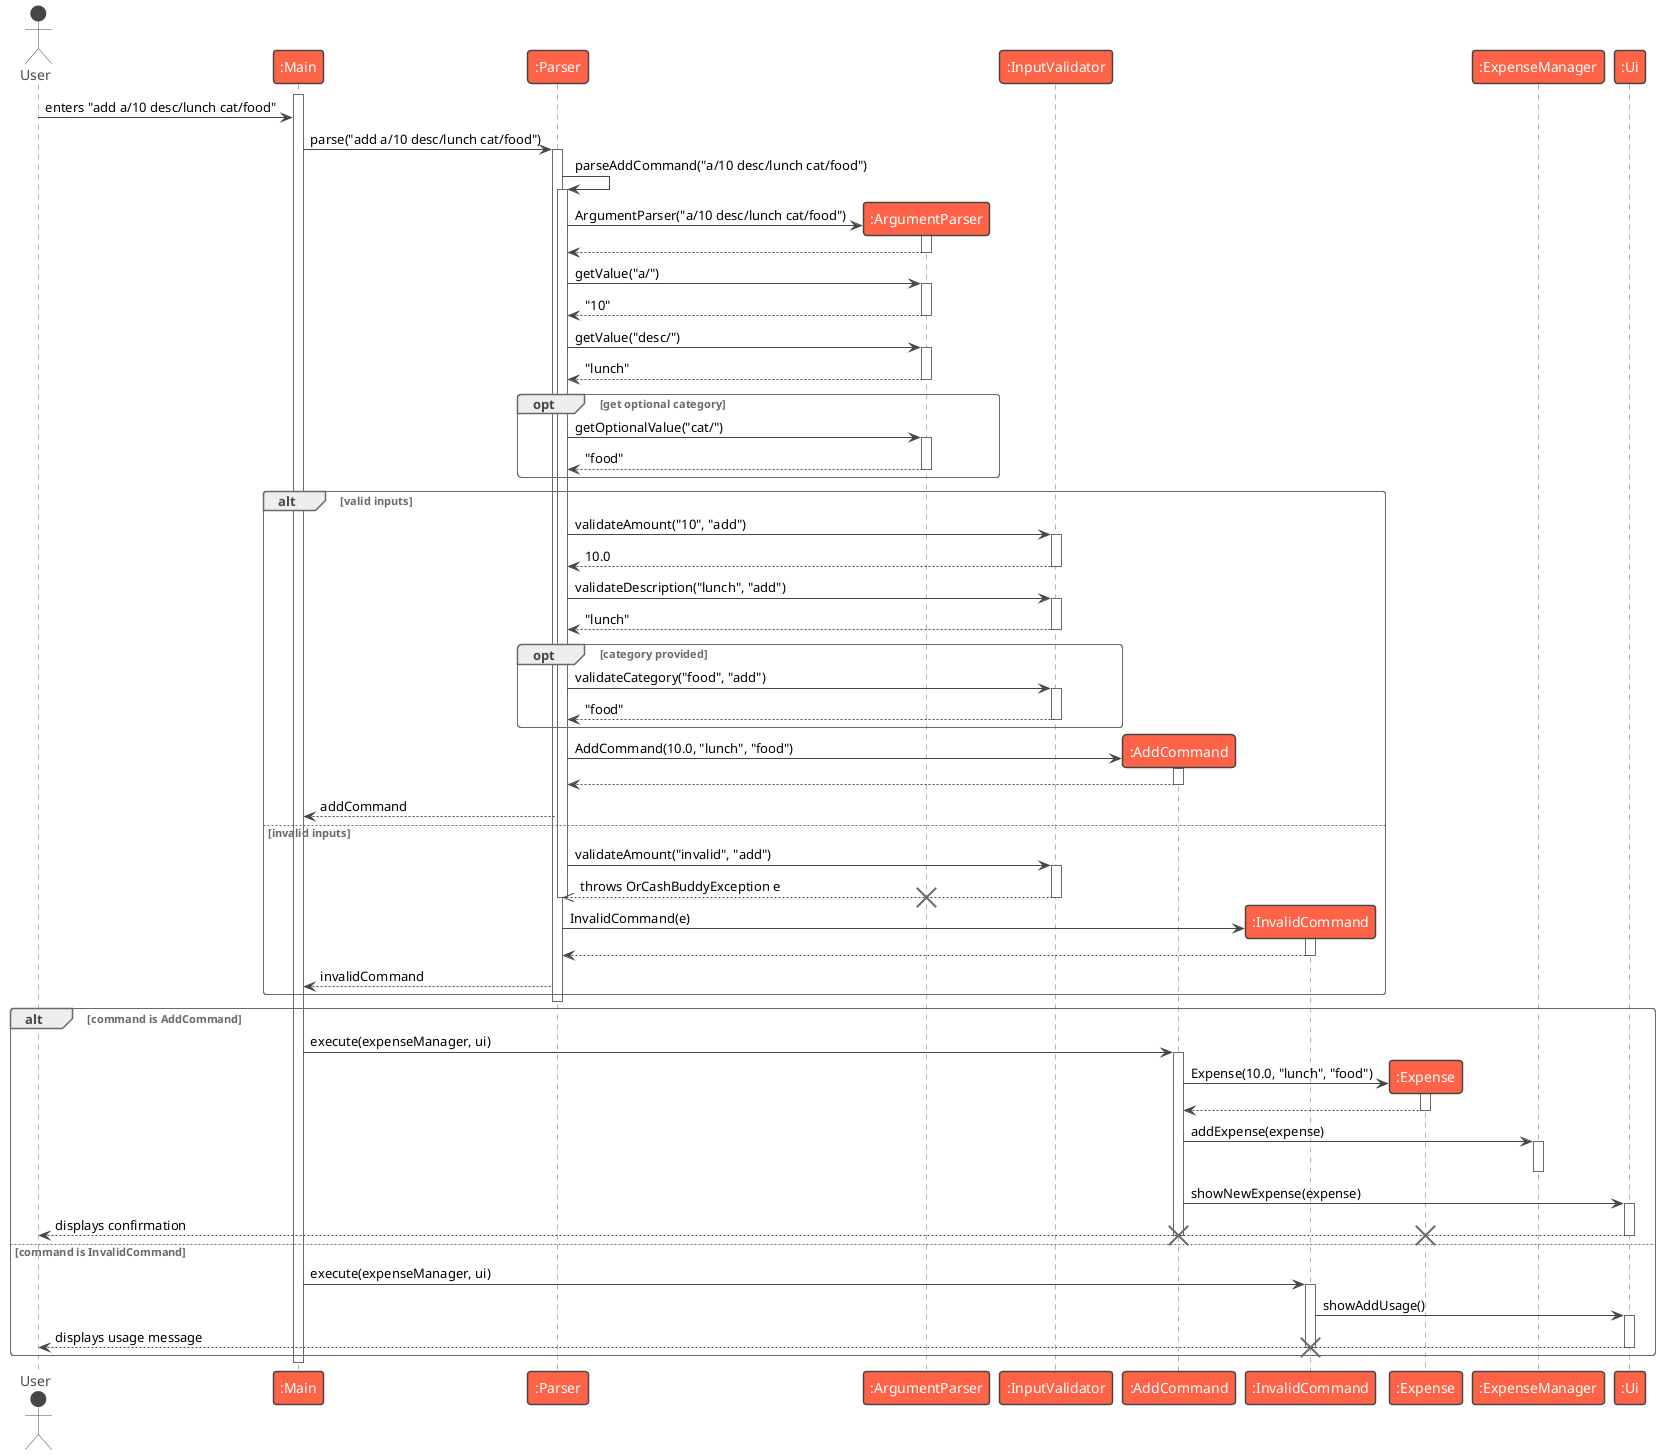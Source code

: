 @startuml
!theme vibrant
actor User
participant ":Main" as Main
participant ":Parser" as Parser
participant ":ArgumentParser" as ArgumentParser
participant ":InputValidator" as InputValidator
participant ":AddCommand" as AddCommand
participant ":InvalidCommand" as InvalidCommand
participant ":Expense" as Expense
participant ":ExpenseManager" as ExpenseManager
participant ":Ui" as Ui

activate Main

User -> Main : enters "add a/10 desc/lunch cat/food"

Main -> Parser : parse("add a/10 desc/lunch cat/food")
activate Parser

Parser -> Parser : parseAddCommand("a/10 desc/lunch cat/food")
activate Parser

create ArgumentParser
Parser -> ArgumentParser : ArgumentParser("a/10 desc/lunch cat/food")
activate ArgumentParser
ArgumentParser --> Parser:
deactivate ArgumentParser

Parser -> ArgumentParser : getValue("a/")
activate ArgumentParser
ArgumentParser --> Parser : "10"
deactivate ArgumentParser

Parser -> ArgumentParser : getValue("desc/")
activate ArgumentParser
ArgumentParser --> Parser : "lunch"
deactivate ArgumentParser

opt get optional category
    Parser -> ArgumentParser : getOptionalValue("cat/")
    activate ArgumentParser
    ArgumentParser --> Parser : "food"
    deactivate ArgumentParser
end

alt valid inputs

    Parser -> InputValidator : validateAmount("10", "add")
    activate InputValidator
    InputValidator --> Parser : 10.0
    deactivate InputValidator
    Parser -> InputValidator : validateDescription("lunch", "add")
    activate InputValidator
    InputValidator --> Parser : "lunch"
    deactivate InputValidator

    opt category provided
        Parser -> InputValidator : validateCategory("food", "add")
        activate InputValidator
        InputValidator --> Parser : "food"
        deactivate InputValidator
    end

    create AddCommand
    Parser -> AddCommand : AddCommand(10.0, "lunch", "food")
    activate AddCommand
    AddCommand --> Parser
    deactivate AddCommand
    Parser --> Main : addCommand

else invalid inputs

    Parser -> InputValidator : validateAmount("invalid", "add")
    activate InputValidator
    InputValidator -->> Parser : throws OrCashBuddyException e
    deactivate InputValidator

    deactivate Parser
    destroy ArgumentParser


    create InvalidCommand
    Parser -> InvalidCommand: InvalidCommand(e)
    activate InvalidCommand
    InvalidCommand --> Parser
    deactivate InvalidCommand
    Parser --> Main : invalidCommand

end

deactivate Parser

alt command is AddCommand
    Main -> AddCommand : execute(expenseManager, ui)
    activate AddCommand

    create Expense
    AddCommand -> Expense : Expense(10.0, "lunch", "food")
    activate Expense
    Expense --> AddCommand
    deactivate Expense

    AddCommand -> ExpenseManager : addExpense(expense)
    activate ExpenseManager
    deactivate ExpenseManager

    AddCommand -> Ui : showNewExpense(expense)
    activate Ui
    Ui --> User : displays confirmation
    deactivate Ui

    deactivate AddCommand
    destroy Expense
    destroy AddCommand

else command is InvalidCommand
    Main -> InvalidCommand : execute(expenseManager, ui)
    activate InvalidCommand

    InvalidCommand -> Ui : showAddUsage()
    activate Ui
    Ui --> User : displays usage message
    deactivate Ui

    deactivate InvalidCommand
    destroy InvalidCommand
end

deactivate Main
@enduml
